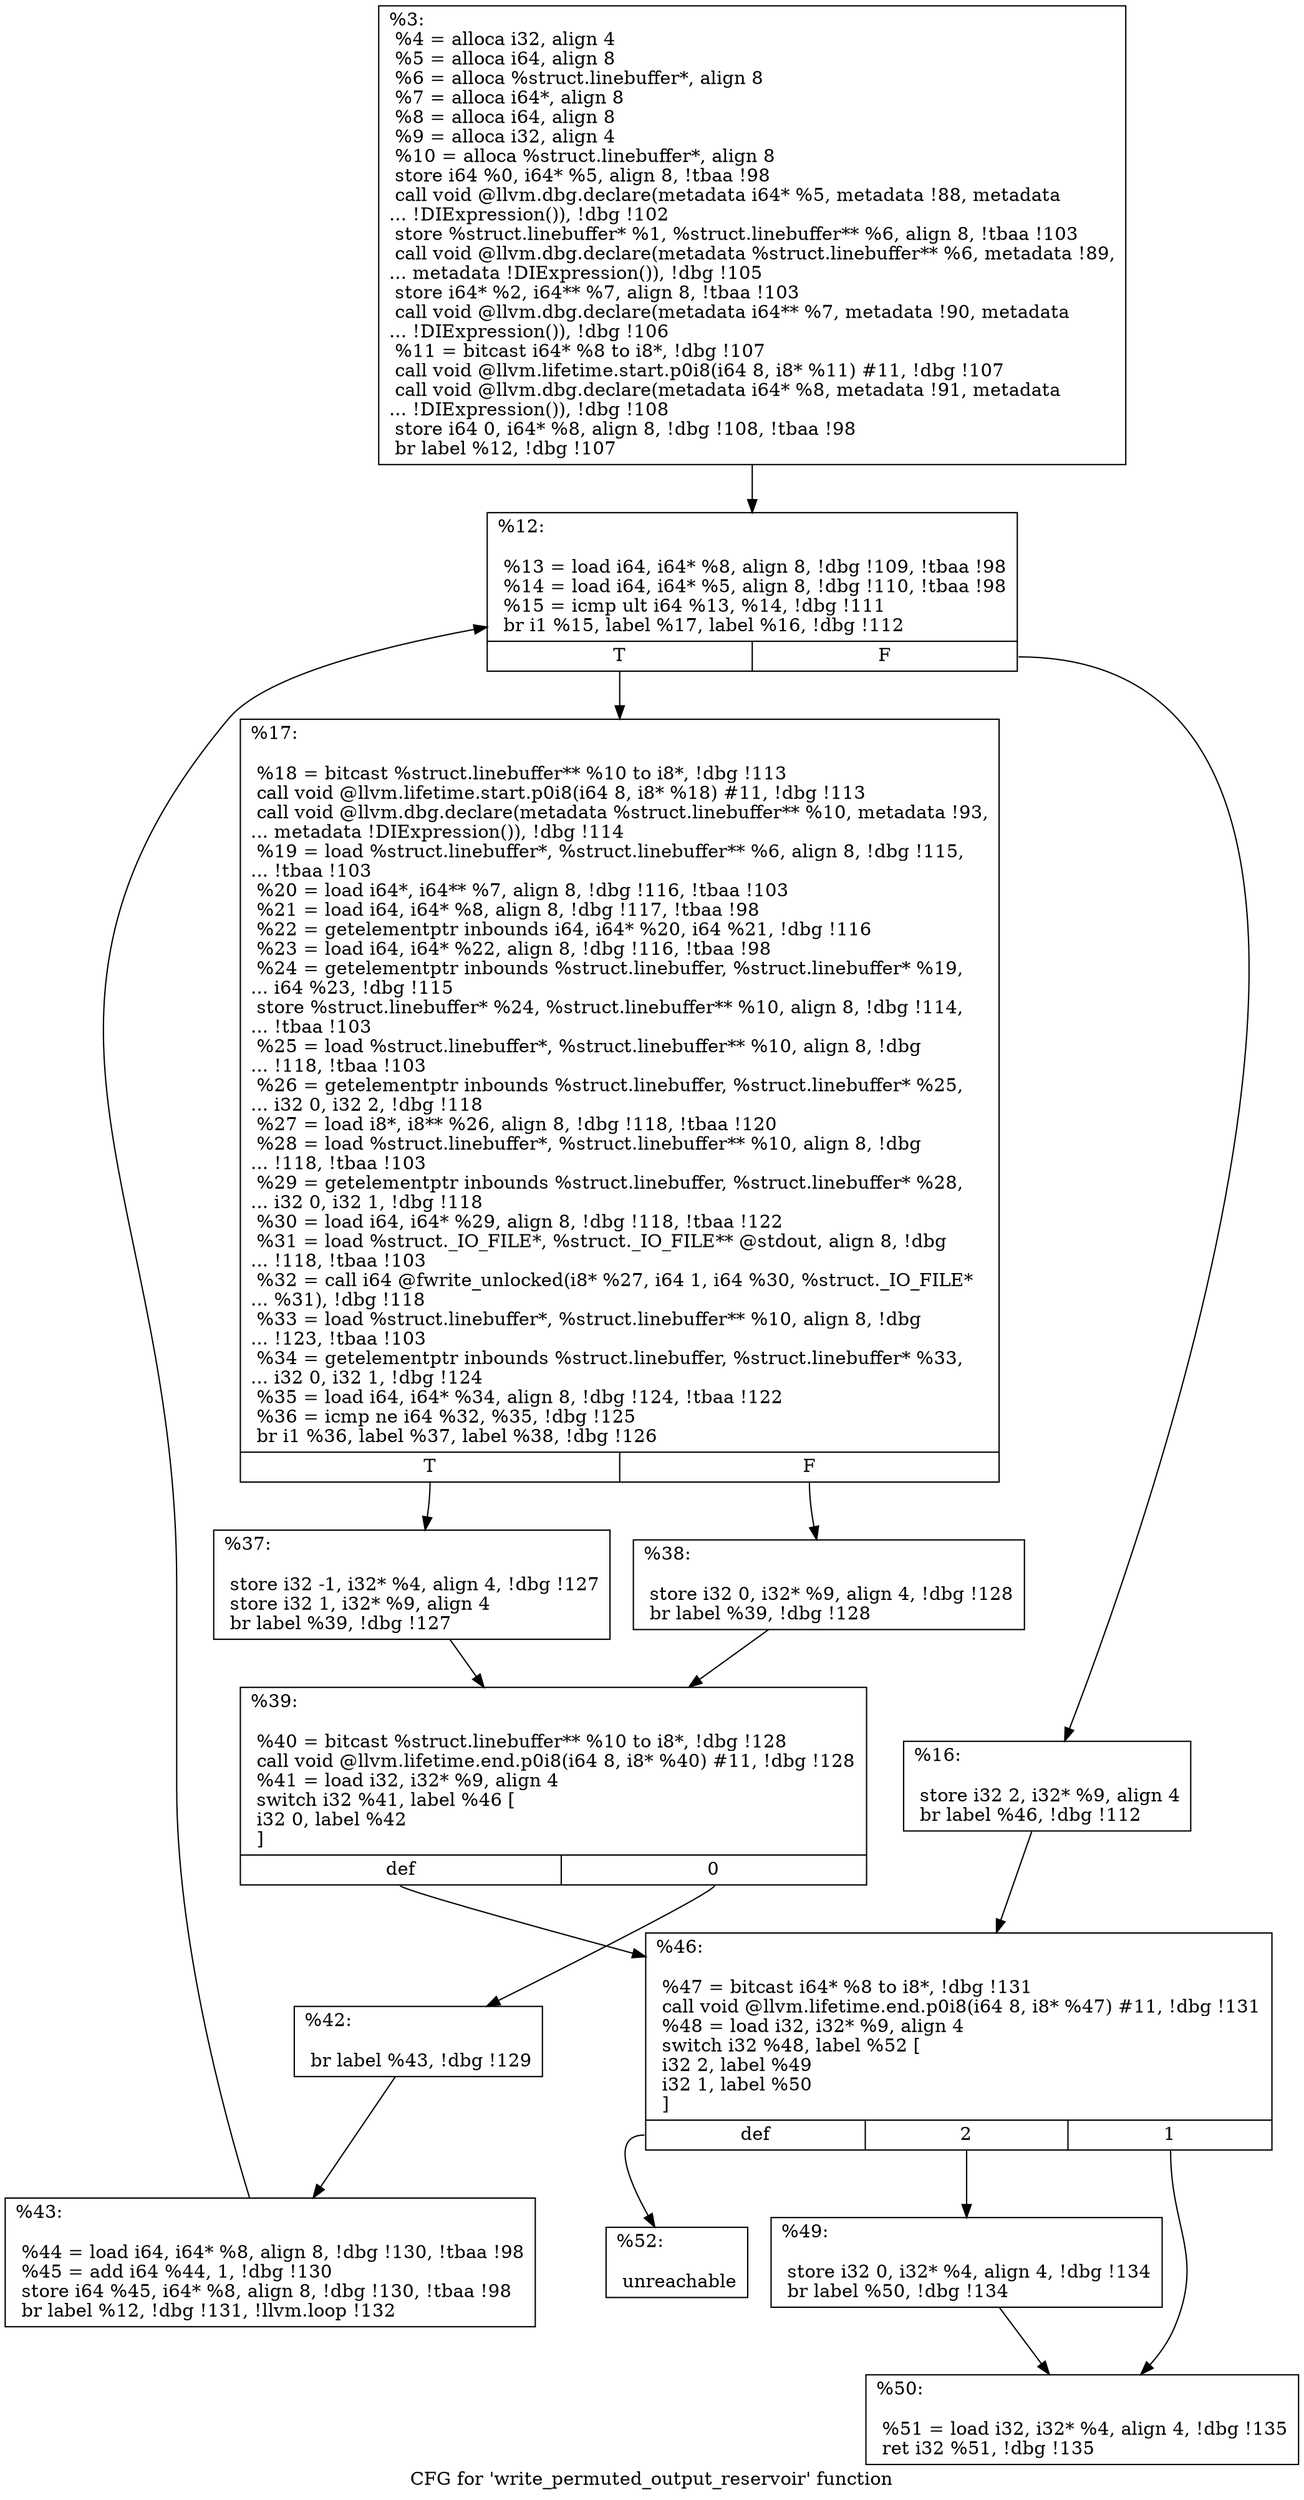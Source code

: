 digraph "CFG for 'write_permuted_output_reservoir' function" {
	label="CFG for 'write_permuted_output_reservoir' function";

	Node0xf69b10 [shape=record,label="{%3:\l  %4 = alloca i32, align 4\l  %5 = alloca i64, align 8\l  %6 = alloca %struct.linebuffer*, align 8\l  %7 = alloca i64*, align 8\l  %8 = alloca i64, align 8\l  %9 = alloca i32, align 4\l  %10 = alloca %struct.linebuffer*, align 8\l  store i64 %0, i64* %5, align 8, !tbaa !98\l  call void @llvm.dbg.declare(metadata i64* %5, metadata !88, metadata\l... !DIExpression()), !dbg !102\l  store %struct.linebuffer* %1, %struct.linebuffer** %6, align 8, !tbaa !103\l  call void @llvm.dbg.declare(metadata %struct.linebuffer** %6, metadata !89,\l... metadata !DIExpression()), !dbg !105\l  store i64* %2, i64** %7, align 8, !tbaa !103\l  call void @llvm.dbg.declare(metadata i64** %7, metadata !90, metadata\l... !DIExpression()), !dbg !106\l  %11 = bitcast i64* %8 to i8*, !dbg !107\l  call void @llvm.lifetime.start.p0i8(i64 8, i8* %11) #11, !dbg !107\l  call void @llvm.dbg.declare(metadata i64* %8, metadata !91, metadata\l... !DIExpression()), !dbg !108\l  store i64 0, i64* %8, align 8, !dbg !108, !tbaa !98\l  br label %12, !dbg !107\l}"];
	Node0xf69b10 -> Node0xf69be0;
	Node0xf69be0 [shape=record,label="{%12:\l\l  %13 = load i64, i64* %8, align 8, !dbg !109, !tbaa !98\l  %14 = load i64, i64* %5, align 8, !dbg !110, !tbaa !98\l  %15 = icmp ult i64 %13, %14, !dbg !111\l  br i1 %15, label %17, label %16, !dbg !112\l|{<s0>T|<s1>F}}"];
	Node0xf69be0:s0 -> Node0xf69c80;
	Node0xf69be0:s1 -> Node0xf69c30;
	Node0xf69c30 [shape=record,label="{%16:\l\l  store i32 2, i32* %9, align 4\l  br label %46, !dbg !112\l}"];
	Node0xf69c30 -> Node0xf69e60;
	Node0xf69c80 [shape=record,label="{%17:\l\l  %18 = bitcast %struct.linebuffer** %10 to i8*, !dbg !113\l  call void @llvm.lifetime.start.p0i8(i64 8, i8* %18) #11, !dbg !113\l  call void @llvm.dbg.declare(metadata %struct.linebuffer** %10, metadata !93,\l... metadata !DIExpression()), !dbg !114\l  %19 = load %struct.linebuffer*, %struct.linebuffer** %6, align 8, !dbg !115,\l... !tbaa !103\l  %20 = load i64*, i64** %7, align 8, !dbg !116, !tbaa !103\l  %21 = load i64, i64* %8, align 8, !dbg !117, !tbaa !98\l  %22 = getelementptr inbounds i64, i64* %20, i64 %21, !dbg !116\l  %23 = load i64, i64* %22, align 8, !dbg !116, !tbaa !98\l  %24 = getelementptr inbounds %struct.linebuffer, %struct.linebuffer* %19,\l... i64 %23, !dbg !115\l  store %struct.linebuffer* %24, %struct.linebuffer** %10, align 8, !dbg !114,\l... !tbaa !103\l  %25 = load %struct.linebuffer*, %struct.linebuffer** %10, align 8, !dbg\l... !118, !tbaa !103\l  %26 = getelementptr inbounds %struct.linebuffer, %struct.linebuffer* %25,\l... i32 0, i32 2, !dbg !118\l  %27 = load i8*, i8** %26, align 8, !dbg !118, !tbaa !120\l  %28 = load %struct.linebuffer*, %struct.linebuffer** %10, align 8, !dbg\l... !118, !tbaa !103\l  %29 = getelementptr inbounds %struct.linebuffer, %struct.linebuffer* %28,\l... i32 0, i32 1, !dbg !118\l  %30 = load i64, i64* %29, align 8, !dbg !118, !tbaa !122\l  %31 = load %struct._IO_FILE*, %struct._IO_FILE** @stdout, align 8, !dbg\l... !118, !tbaa !103\l  %32 = call i64 @fwrite_unlocked(i8* %27, i64 1, i64 %30, %struct._IO_FILE*\l... %31), !dbg !118\l  %33 = load %struct.linebuffer*, %struct.linebuffer** %10, align 8, !dbg\l... !123, !tbaa !103\l  %34 = getelementptr inbounds %struct.linebuffer, %struct.linebuffer* %33,\l... i32 0, i32 1, !dbg !124\l  %35 = load i64, i64* %34, align 8, !dbg !124, !tbaa !122\l  %36 = icmp ne i64 %32, %35, !dbg !125\l  br i1 %36, label %37, label %38, !dbg !126\l|{<s0>T|<s1>F}}"];
	Node0xf69c80:s0 -> Node0xf69cd0;
	Node0xf69c80:s1 -> Node0xf69d20;
	Node0xf69cd0 [shape=record,label="{%37:\l\l  store i32 -1, i32* %4, align 4, !dbg !127\l  store i32 1, i32* %9, align 4\l  br label %39, !dbg !127\l}"];
	Node0xf69cd0 -> Node0xf69d70;
	Node0xf69d20 [shape=record,label="{%38:\l\l  store i32 0, i32* %9, align 4, !dbg !128\l  br label %39, !dbg !128\l}"];
	Node0xf69d20 -> Node0xf69d70;
	Node0xf69d70 [shape=record,label="{%39:\l\l  %40 = bitcast %struct.linebuffer** %10 to i8*, !dbg !128\l  call void @llvm.lifetime.end.p0i8(i64 8, i8* %40) #11, !dbg !128\l  %41 = load i32, i32* %9, align 4\l  switch i32 %41, label %46 [\l    i32 0, label %42\l  ]\l|{<s0>def|<s1>0}}"];
	Node0xf69d70:s0 -> Node0xf69e60;
	Node0xf69d70:s1 -> Node0xf69dc0;
	Node0xf69dc0 [shape=record,label="{%42:\l\l  br label %43, !dbg !129\l}"];
	Node0xf69dc0 -> Node0xf69e10;
	Node0xf69e10 [shape=record,label="{%43:\l\l  %44 = load i64, i64* %8, align 8, !dbg !130, !tbaa !98\l  %45 = add i64 %44, 1, !dbg !130\l  store i64 %45, i64* %8, align 8, !dbg !130, !tbaa !98\l  br label %12, !dbg !131, !llvm.loop !132\l}"];
	Node0xf69e10 -> Node0xf69be0;
	Node0xf69e60 [shape=record,label="{%46:\l\l  %47 = bitcast i64* %8 to i8*, !dbg !131\l  call void @llvm.lifetime.end.p0i8(i64 8, i8* %47) #11, !dbg !131\l  %48 = load i32, i32* %9, align 4\l  switch i32 %48, label %52 [\l    i32 2, label %49\l    i32 1, label %50\l  ]\l|{<s0>def|<s1>2|<s2>1}}"];
	Node0xf69e60:s0 -> Node0xf69f50;
	Node0xf69e60:s1 -> Node0xf69eb0;
	Node0xf69e60:s2 -> Node0xf69f00;
	Node0xf69eb0 [shape=record,label="{%49:\l\l  store i32 0, i32* %4, align 4, !dbg !134\l  br label %50, !dbg !134\l}"];
	Node0xf69eb0 -> Node0xf69f00;
	Node0xf69f00 [shape=record,label="{%50:\l\l  %51 = load i32, i32* %4, align 4, !dbg !135\l  ret i32 %51, !dbg !135\l}"];
	Node0xf69f50 [shape=record,label="{%52:\l\l  unreachable\l}"];
}

